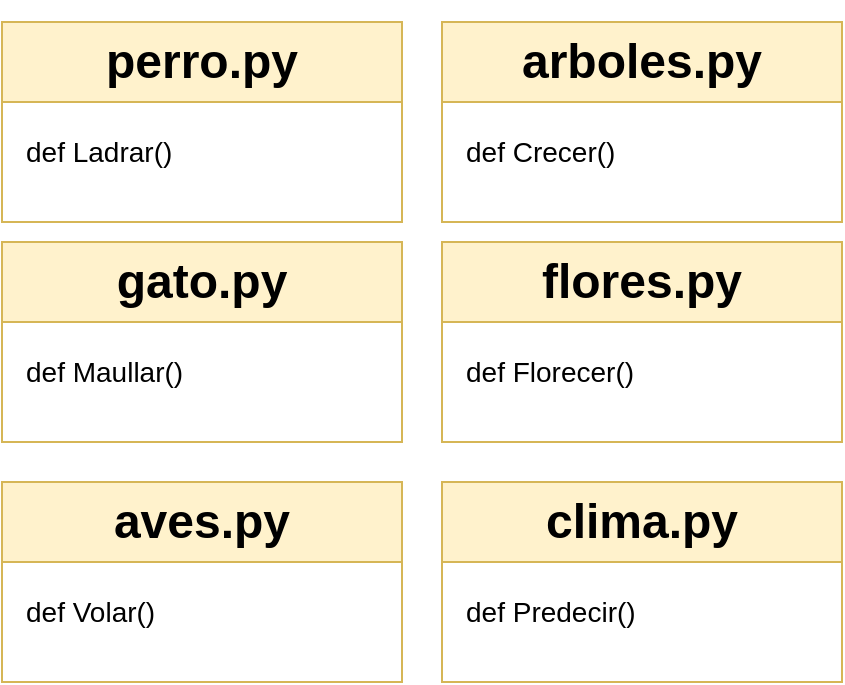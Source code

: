 <mxfile version="25.0.3">
  <diagram name="Página-1" id="LLrPHrz99JNfq2OTLc29">
    <mxGraphModel dx="1434" dy="728" grid="1" gridSize="10" guides="1" tooltips="1" connect="1" arrows="1" fold="1" page="1" pageScale="1" pageWidth="1169" pageHeight="827" math="0" shadow="0">
      <root>
        <mxCell id="0" />
        <mxCell id="1" parent="0" />
        <mxCell id="Y7Bw5syOpe2_yFHolYuS-7" value="&lt;h1&gt;perro.py&lt;/h1&gt;" style="swimlane;whiteSpace=wrap;html=1;fillColor=#fff2cc;strokeColor=#d6b656;swimlaneFillColor=default;shadow=0;startSize=40;" vertex="1" parent="1">
          <mxGeometry x="150" y="100" width="200" height="100" as="geometry" />
        </mxCell>
        <mxCell id="Y7Bw5syOpe2_yFHolYuS-8" value="&lt;div align=&quot;left&quot;&gt;&lt;font style=&quot;font-size: 14px;&quot;&gt;def Ladrar()&lt;/font&gt;&lt;/div&gt;" style="rounded=0;whiteSpace=wrap;html=1;align=left;strokeColor=none;" vertex="1" parent="Y7Bw5syOpe2_yFHolYuS-7">
          <mxGeometry x="10" y="50" width="180" height="30" as="geometry" />
        </mxCell>
        <mxCell id="Y7Bw5syOpe2_yFHolYuS-9" value="&lt;h1&gt;gato.py&lt;/h1&gt;" style="swimlane;whiteSpace=wrap;html=1;fillColor=#fff2cc;strokeColor=#d6b656;swimlaneFillColor=default;shadow=0;startSize=40;" vertex="1" parent="1">
          <mxGeometry x="150" y="210" width="200" height="100" as="geometry" />
        </mxCell>
        <mxCell id="Y7Bw5syOpe2_yFHolYuS-10" value="&lt;div align=&quot;left&quot;&gt;&lt;font style=&quot;font-size: 14px;&quot;&gt;def Maullar()&lt;/font&gt;&lt;/div&gt;" style="rounded=0;whiteSpace=wrap;html=1;align=left;strokeColor=none;" vertex="1" parent="Y7Bw5syOpe2_yFHolYuS-9">
          <mxGeometry x="10" y="50" width="180" height="30" as="geometry" />
        </mxCell>
        <mxCell id="Y7Bw5syOpe2_yFHolYuS-11" value="&lt;h1&gt;aves.py&lt;/h1&gt;" style="swimlane;whiteSpace=wrap;html=1;fillColor=#fff2cc;strokeColor=#d6b656;swimlaneFillColor=default;shadow=0;startSize=40;" vertex="1" parent="1">
          <mxGeometry x="150" y="330" width="200" height="100" as="geometry" />
        </mxCell>
        <mxCell id="Y7Bw5syOpe2_yFHolYuS-12" value="&lt;div align=&quot;left&quot;&gt;&lt;font style=&quot;font-size: 14px;&quot;&gt;def Volar()&lt;/font&gt;&lt;/div&gt;" style="rounded=0;whiteSpace=wrap;html=1;align=left;strokeColor=none;" vertex="1" parent="Y7Bw5syOpe2_yFHolYuS-11">
          <mxGeometry x="10" y="50" width="180" height="30" as="geometry" />
        </mxCell>
        <mxCell id="Y7Bw5syOpe2_yFHolYuS-13" value="&lt;h1&gt;arboles.py&lt;/h1&gt;" style="swimlane;whiteSpace=wrap;html=1;fillColor=#fff2cc;strokeColor=#d6b656;swimlaneFillColor=default;shadow=0;startSize=40;" vertex="1" parent="1">
          <mxGeometry x="370" y="100" width="200" height="100" as="geometry" />
        </mxCell>
        <mxCell id="Y7Bw5syOpe2_yFHolYuS-14" value="&lt;div align=&quot;left&quot;&gt;&lt;font style=&quot;font-size: 14px;&quot;&gt;def Crecer()&lt;/font&gt;&lt;/div&gt;" style="rounded=0;whiteSpace=wrap;html=1;align=left;strokeColor=none;" vertex="1" parent="Y7Bw5syOpe2_yFHolYuS-13">
          <mxGeometry x="10" y="50" width="180" height="30" as="geometry" />
        </mxCell>
        <mxCell id="Y7Bw5syOpe2_yFHolYuS-15" value="&lt;h1&gt;flores.py&lt;/h1&gt;" style="swimlane;whiteSpace=wrap;html=1;fillColor=#fff2cc;strokeColor=#d6b656;swimlaneFillColor=default;shadow=0;startSize=40;" vertex="1" parent="1">
          <mxGeometry x="370" y="210" width="200" height="100" as="geometry" />
        </mxCell>
        <mxCell id="Y7Bw5syOpe2_yFHolYuS-16" value="&lt;div align=&quot;left&quot;&gt;&lt;font style=&quot;font-size: 14px;&quot;&gt;def Florecer()&lt;/font&gt;&lt;/div&gt;" style="rounded=0;whiteSpace=wrap;html=1;align=left;strokeColor=none;" vertex="1" parent="Y7Bw5syOpe2_yFHolYuS-15">
          <mxGeometry x="10" y="50" width="180" height="30" as="geometry" />
        </mxCell>
        <mxCell id="Y7Bw5syOpe2_yFHolYuS-17" value="&lt;h1&gt;clima.py&lt;/h1&gt;" style="swimlane;whiteSpace=wrap;html=1;fillColor=#fff2cc;strokeColor=#d6b656;swimlaneFillColor=default;shadow=0;startSize=40;" vertex="1" parent="1">
          <mxGeometry x="370" y="330" width="200" height="100" as="geometry" />
        </mxCell>
        <mxCell id="Y7Bw5syOpe2_yFHolYuS-18" value="&lt;div align=&quot;left&quot;&gt;&lt;font style=&quot;font-size: 14px;&quot;&gt;def Predecir()&lt;/font&gt;&lt;/div&gt;" style="rounded=0;whiteSpace=wrap;html=1;align=left;strokeColor=none;" vertex="1" parent="Y7Bw5syOpe2_yFHolYuS-17">
          <mxGeometry x="10" y="50" width="180" height="30" as="geometry" />
        </mxCell>
      </root>
    </mxGraphModel>
  </diagram>
</mxfile>
